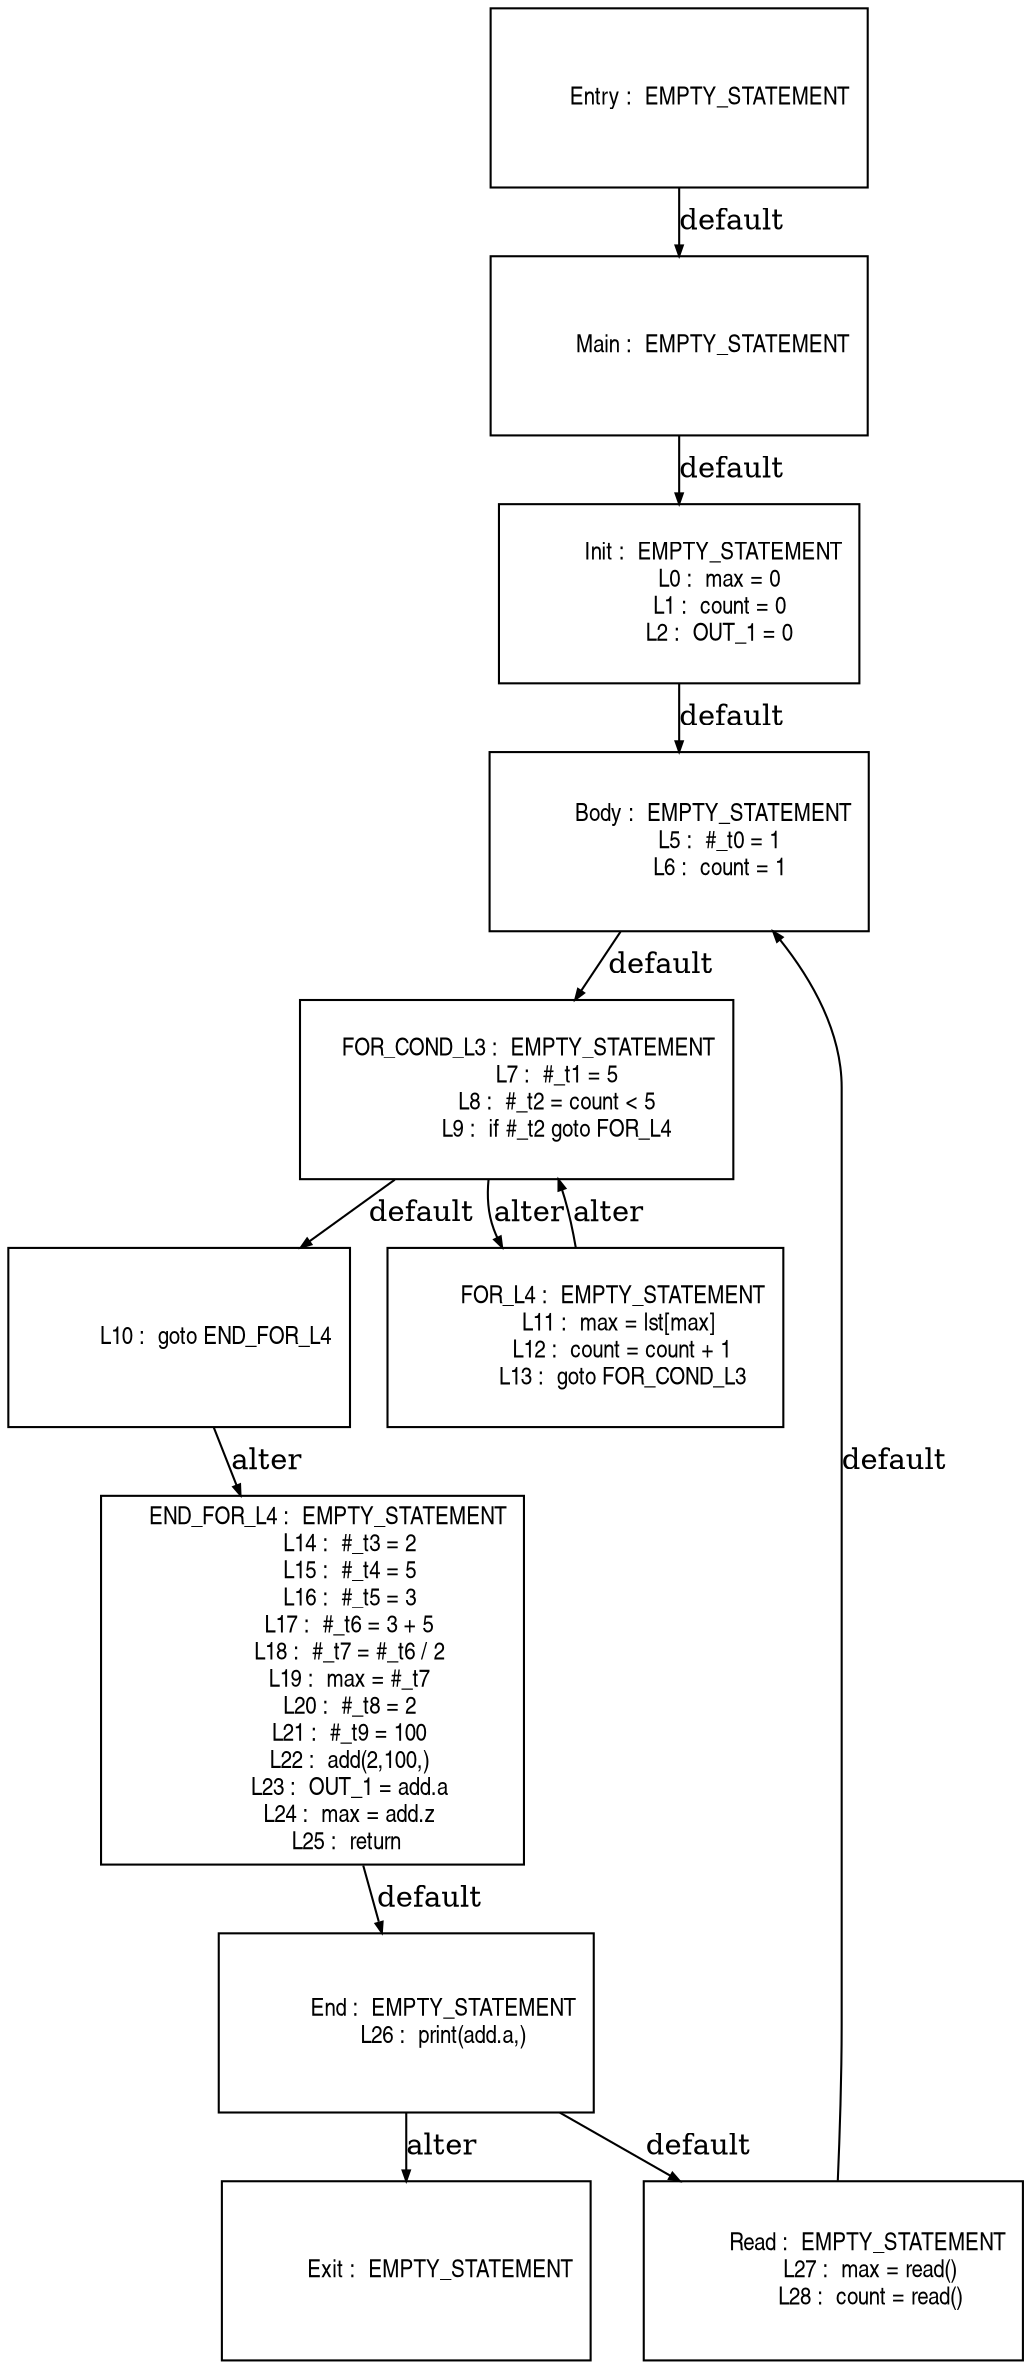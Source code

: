 digraph G {
  ranksep=.25;
  edge [arrowsize=.5]
  node [shape=rectangle, fontname="ArialNarrow",
        fontsize=12,  height=1.2];
  "           Main :  EMPTY_STATEMENT
"; "           Init :  EMPTY_STATEMENT
             L0 :  max = 0
             L1 :  count = 0
             L2 :  OUT_1 = 0
"; "           Body :  EMPTY_STATEMENT
             L5 :  #_t0 = 1
             L6 :  count = 1
"; "    FOR_COND_L3 :  EMPTY_STATEMENT
             L7 :  #_t1 = 5
             L8 :  #_t2 = count < 5
             L9 :  if #_t2 goto FOR_L4
"; "            L10 :  goto END_FOR_L4
"; "         FOR_L4 :  EMPTY_STATEMENT
            L11 :  max = lst[max] 
            L12 :  count = count + 1
            L13 :  goto FOR_COND_L3
"; "     END_FOR_L4 :  EMPTY_STATEMENT
            L14 :  #_t3 = 2
            L15 :  #_t4 = 5
            L16 :  #_t5 = 3
            L17 :  #_t6 = 3 + 5
            L18 :  #_t7 = #_t6 / 2
            L19 :  max = #_t7
            L20 :  #_t8 = 2
            L21 :  #_t9 = 100
            L22 :  add(2,100,)
            L23 :  OUT_1 = add.a
            L24 :  max = add.z
            L25 :  return 
"; "          Entry :  EMPTY_STATEMENT
"; "            End :  EMPTY_STATEMENT
            L26 :  print(add.a,)
"; "           Exit :  EMPTY_STATEMENT
"; "           Read :  EMPTY_STATEMENT
            L27 :  max = read()
            L28 :  count = read()
"; 
  "           Main :  EMPTY_STATEMENT
" -> "           Init :  EMPTY_STATEMENT
             L0 :  max = 0
             L1 :  count = 0
             L2 :  OUT_1 = 0
"  [label="default"];
  "           Init :  EMPTY_STATEMENT
             L0 :  max = 0
             L1 :  count = 0
             L2 :  OUT_1 = 0
" -> "           Body :  EMPTY_STATEMENT
             L5 :  #_t0 = 1
             L6 :  count = 1
"  [label="default"];
  "           Body :  EMPTY_STATEMENT
             L5 :  #_t0 = 1
             L6 :  count = 1
" -> "    FOR_COND_L3 :  EMPTY_STATEMENT
             L7 :  #_t1 = 5
             L8 :  #_t2 = count < 5
             L9 :  if #_t2 goto FOR_L4
"  [label="default"];
  "    FOR_COND_L3 :  EMPTY_STATEMENT
             L7 :  #_t1 = 5
             L8 :  #_t2 = count < 5
             L9 :  if #_t2 goto FOR_L4
" -> "            L10 :  goto END_FOR_L4
"  [label="default"];
  "    FOR_COND_L3 :  EMPTY_STATEMENT
             L7 :  #_t1 = 5
             L8 :  #_t2 = count < 5
             L9 :  if #_t2 goto FOR_L4
" -> "         FOR_L4 :  EMPTY_STATEMENT
            L11 :  max = lst[max] 
            L12 :  count = count + 1
            L13 :  goto FOR_COND_L3
"  [label="alter"];
  "            L10 :  goto END_FOR_L4
" -> "     END_FOR_L4 :  EMPTY_STATEMENT
            L14 :  #_t3 = 2
            L15 :  #_t4 = 5
            L16 :  #_t5 = 3
            L17 :  #_t6 = 3 + 5
            L18 :  #_t7 = #_t6 / 2
            L19 :  max = #_t7
            L20 :  #_t8 = 2
            L21 :  #_t9 = 100
            L22 :  add(2,100,)
            L23 :  OUT_1 = add.a
            L24 :  max = add.z
            L25 :  return 
"  [label="alter"];
  "         FOR_L4 :  EMPTY_STATEMENT
            L11 :  max = lst[max] 
            L12 :  count = count + 1
            L13 :  goto FOR_COND_L3
" -> "    FOR_COND_L3 :  EMPTY_STATEMENT
             L7 :  #_t1 = 5
             L8 :  #_t2 = count < 5
             L9 :  if #_t2 goto FOR_L4
"  [label="alter"];
  "     END_FOR_L4 :  EMPTY_STATEMENT
            L14 :  #_t3 = 2
            L15 :  #_t4 = 5
            L16 :  #_t5 = 3
            L17 :  #_t6 = 3 + 5
            L18 :  #_t7 = #_t6 / 2
            L19 :  max = #_t7
            L20 :  #_t8 = 2
            L21 :  #_t9 = 100
            L22 :  add(2,100,)
            L23 :  OUT_1 = add.a
            L24 :  max = add.z
            L25 :  return 
" -> "            End :  EMPTY_STATEMENT
            L26 :  print(add.a,)
"  [label="default"];
  "          Entry :  EMPTY_STATEMENT
" -> "           Main :  EMPTY_STATEMENT
"  [label="default"];
  "            End :  EMPTY_STATEMENT
            L26 :  print(add.a,)
" -> "           Read :  EMPTY_STATEMENT
            L27 :  max = read()
            L28 :  count = read()
"  [label="default"];
  "            End :  EMPTY_STATEMENT
            L26 :  print(add.a,)
" -> "           Exit :  EMPTY_STATEMENT
"  [label="alter"];
  "           Read :  EMPTY_STATEMENT
            L27 :  max = read()
            L28 :  count = read()
" -> "           Body :  EMPTY_STATEMENT
             L5 :  #_t0 = 1
             L6 :  count = 1
"  [label="default"];
}
